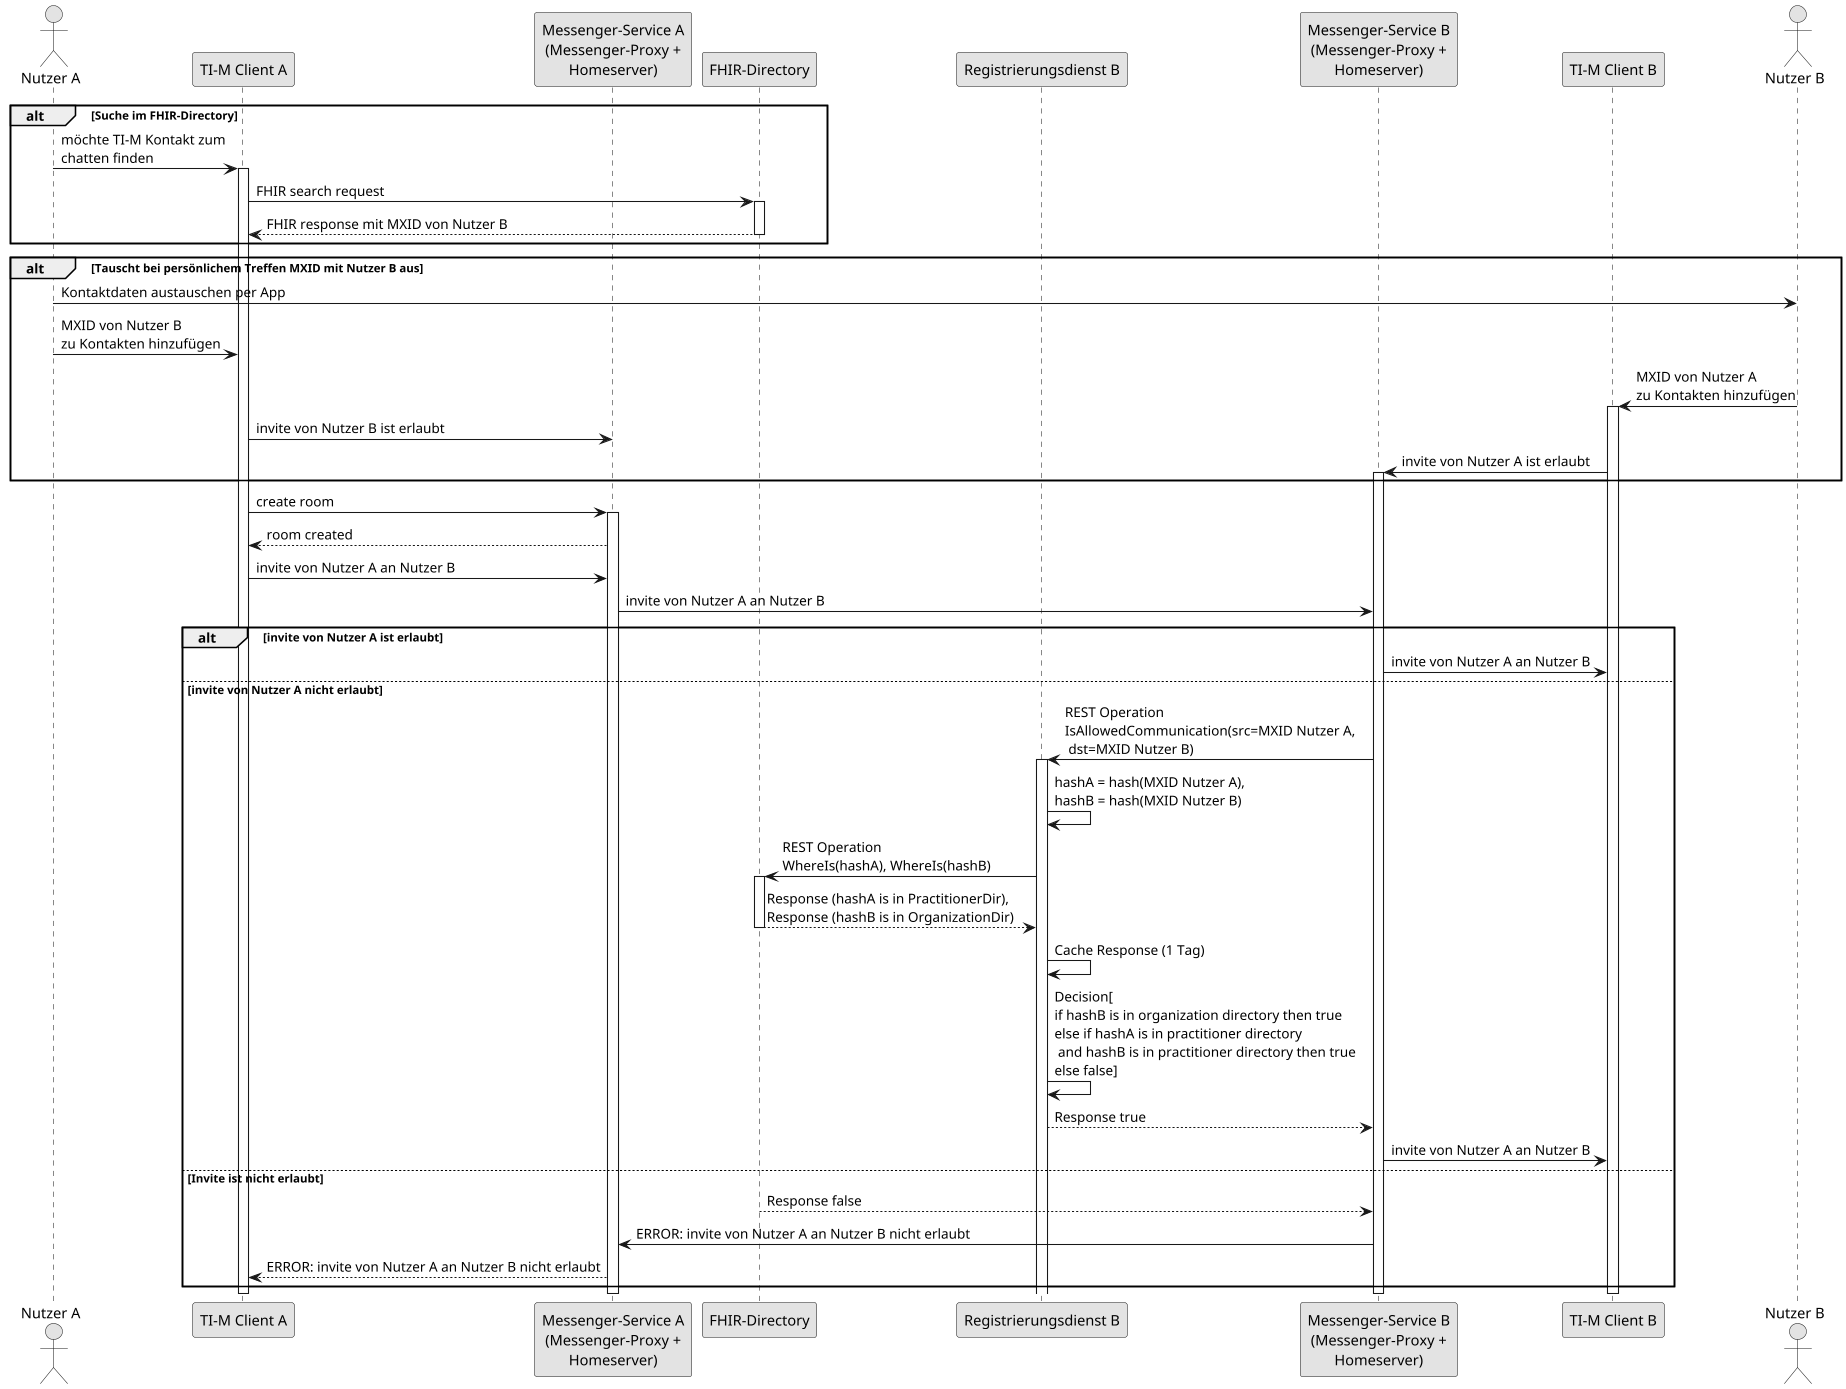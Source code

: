 @startuml TI-Messenger communication control without PASSporT
/'
Vorteile:
- bessere Kompatibilität mit Matrix API
- einfachere Architektur
- keine Signaturprüfung von PASSporT im Messenger-Proxy
  - kein download von Signatur-, CA- und Root-Zertifikaten erforderlich (Schnittstelle und
    Spezifikation fehlen noch in aktueller Spec)
  - keine Abhängigkeit mehr zu PT Infrastructure
- Bessere Latenz bei Suchen im FHIR-Dir
  - einheitliche Schnittstelle im FHIR-Dir für TIM und KIM 2.0
  - geringere Abhängigkeit vom FHIR-Dir
- Ermöglicht TI 2.0 Zero Trust Architektur (Policy Decision Point (PDP) ist entweder in
  Registrierungsdienst integriert oder eigenständige Komponente, Policy Enforcement Point ist der Messenger-Proxy)
  - einfache Erweiterung um zusätzliche Policies im PDP möglich (z. B. für Versicherte)
  - Sicherheit von TIM wird durch TIM-Komponenten kontrolliert (und nicht durch das FHIR-Dir)
- Bessere UX für Austausch von TI-M Adressen bei persönlichem Kontakt.
  - Austausch von TIM Adressen grundsätzlich auch remote möglich

Was muss getan werden, um ohne PASSporTs auszukommen?
- PASSporT aus der TI-M Spec entfernen
- PASSporT aus der FHIR-Dir Spec entfernen
- REST Operationen am Messenger-Proxy spezifizieren (invite von MXIDs erlauben und Erlaubnis widerrufen,
  Dauer der Erlaubnis als Parameter)
- zusätzliche REST Operationen an I_TIM_Provider_Services
- Erläuternde Beschreibung der Abläufe zwischen Messenger-Proxy und Registrierungsdienst
'/
skinparam dpi 100
skinparam WrapWidth 200
skinparam monochrome true

actor a as "Nutzer A"
participant cl as "TI-M Client A"
participant mp as "Messenger-Service A\n(Messenger-Proxy +\nHomeserver)"
participant fd as "FHIR-Directory"
participant rdb as "Registrierungsdienst B"
participant mpb as "Messenger-Service B\n(Messenger-Proxy +\nHomeserver)"
participant clb as "TI-M Client B"
actor b as "Nutzer B"

alt Suche im FHIR-Directory
a -> cl: möchte TI-M Kontakt zum\nchatten finden
activate cl
cl -> fd: FHIR search request
activate fd
fd --> cl: FHIR response mit MXID von Nutzer B
deactivate fd
end
alt Tauscht bei persönlichem Treffen MXID mit Nutzer B aus
a -> b: Kontaktdaten austauschen per App
a -> cl: MXID von Nutzer B\nzu Kontakten hinzufügen
b -> clb: MXID von Nutzer A\nzu Kontakten hinzufügen
activate clb
cl -> mp: invite von Nutzer B ist erlaubt
clb -> mpb: invite von Nutzer A ist erlaubt
activate mpb
end
cl -> mp: create room
activate mp
mp --> cl: room created

' Invite
cl -> mp: invite von Nutzer A an Nutzer B
mp -> mpb: invite von Nutzer A an Nutzer B
alt invite von Nutzer A ist erlaubt
mpb -> clb: invite von Nutzer A an Nutzer B
else invite von Nutzer A nicht erlaubt
mpb -> rdb: REST Operation\nIsAllowedCommunication(src=MXID Nutzer A,\n dst=MXID Nutzer B)
activate rdb
rdb -> rdb: hashA = hash(MXID Nutzer A),\nhashB = hash(MXID Nutzer B)
rdb -> fd: REST Operation\nWhereIs(hashA), WhereIs(hashB)
activate fd
fd --> rdb: Response (hashA is in PractitionerDir),\nResponse (hashB is in OrganizationDir)
deactivate fd
rdb -> rdb: Cache Response (1 Tag)
rdb -> rdb: Decision[\nif hashB is in organization directory then true\nelse if hashA is in practitioner directory\n and hashB is in practitioner directory then true\nelse false]
rdb --> mpb: Response true
mpb -> clb: invite von Nutzer A an Nutzer B
else Invite ist nicht erlaubt
fd --> mpb: Response false
mpb -> mp: ERROR: invite von Nutzer A an Nutzer B nicht erlaubt
mp --> cl: ERROR: invite von Nutzer A an Nutzer B nicht erlaubt
end
deactivate clb
deactivate mpb
deactivate mp
deactivate cl
@enduml
